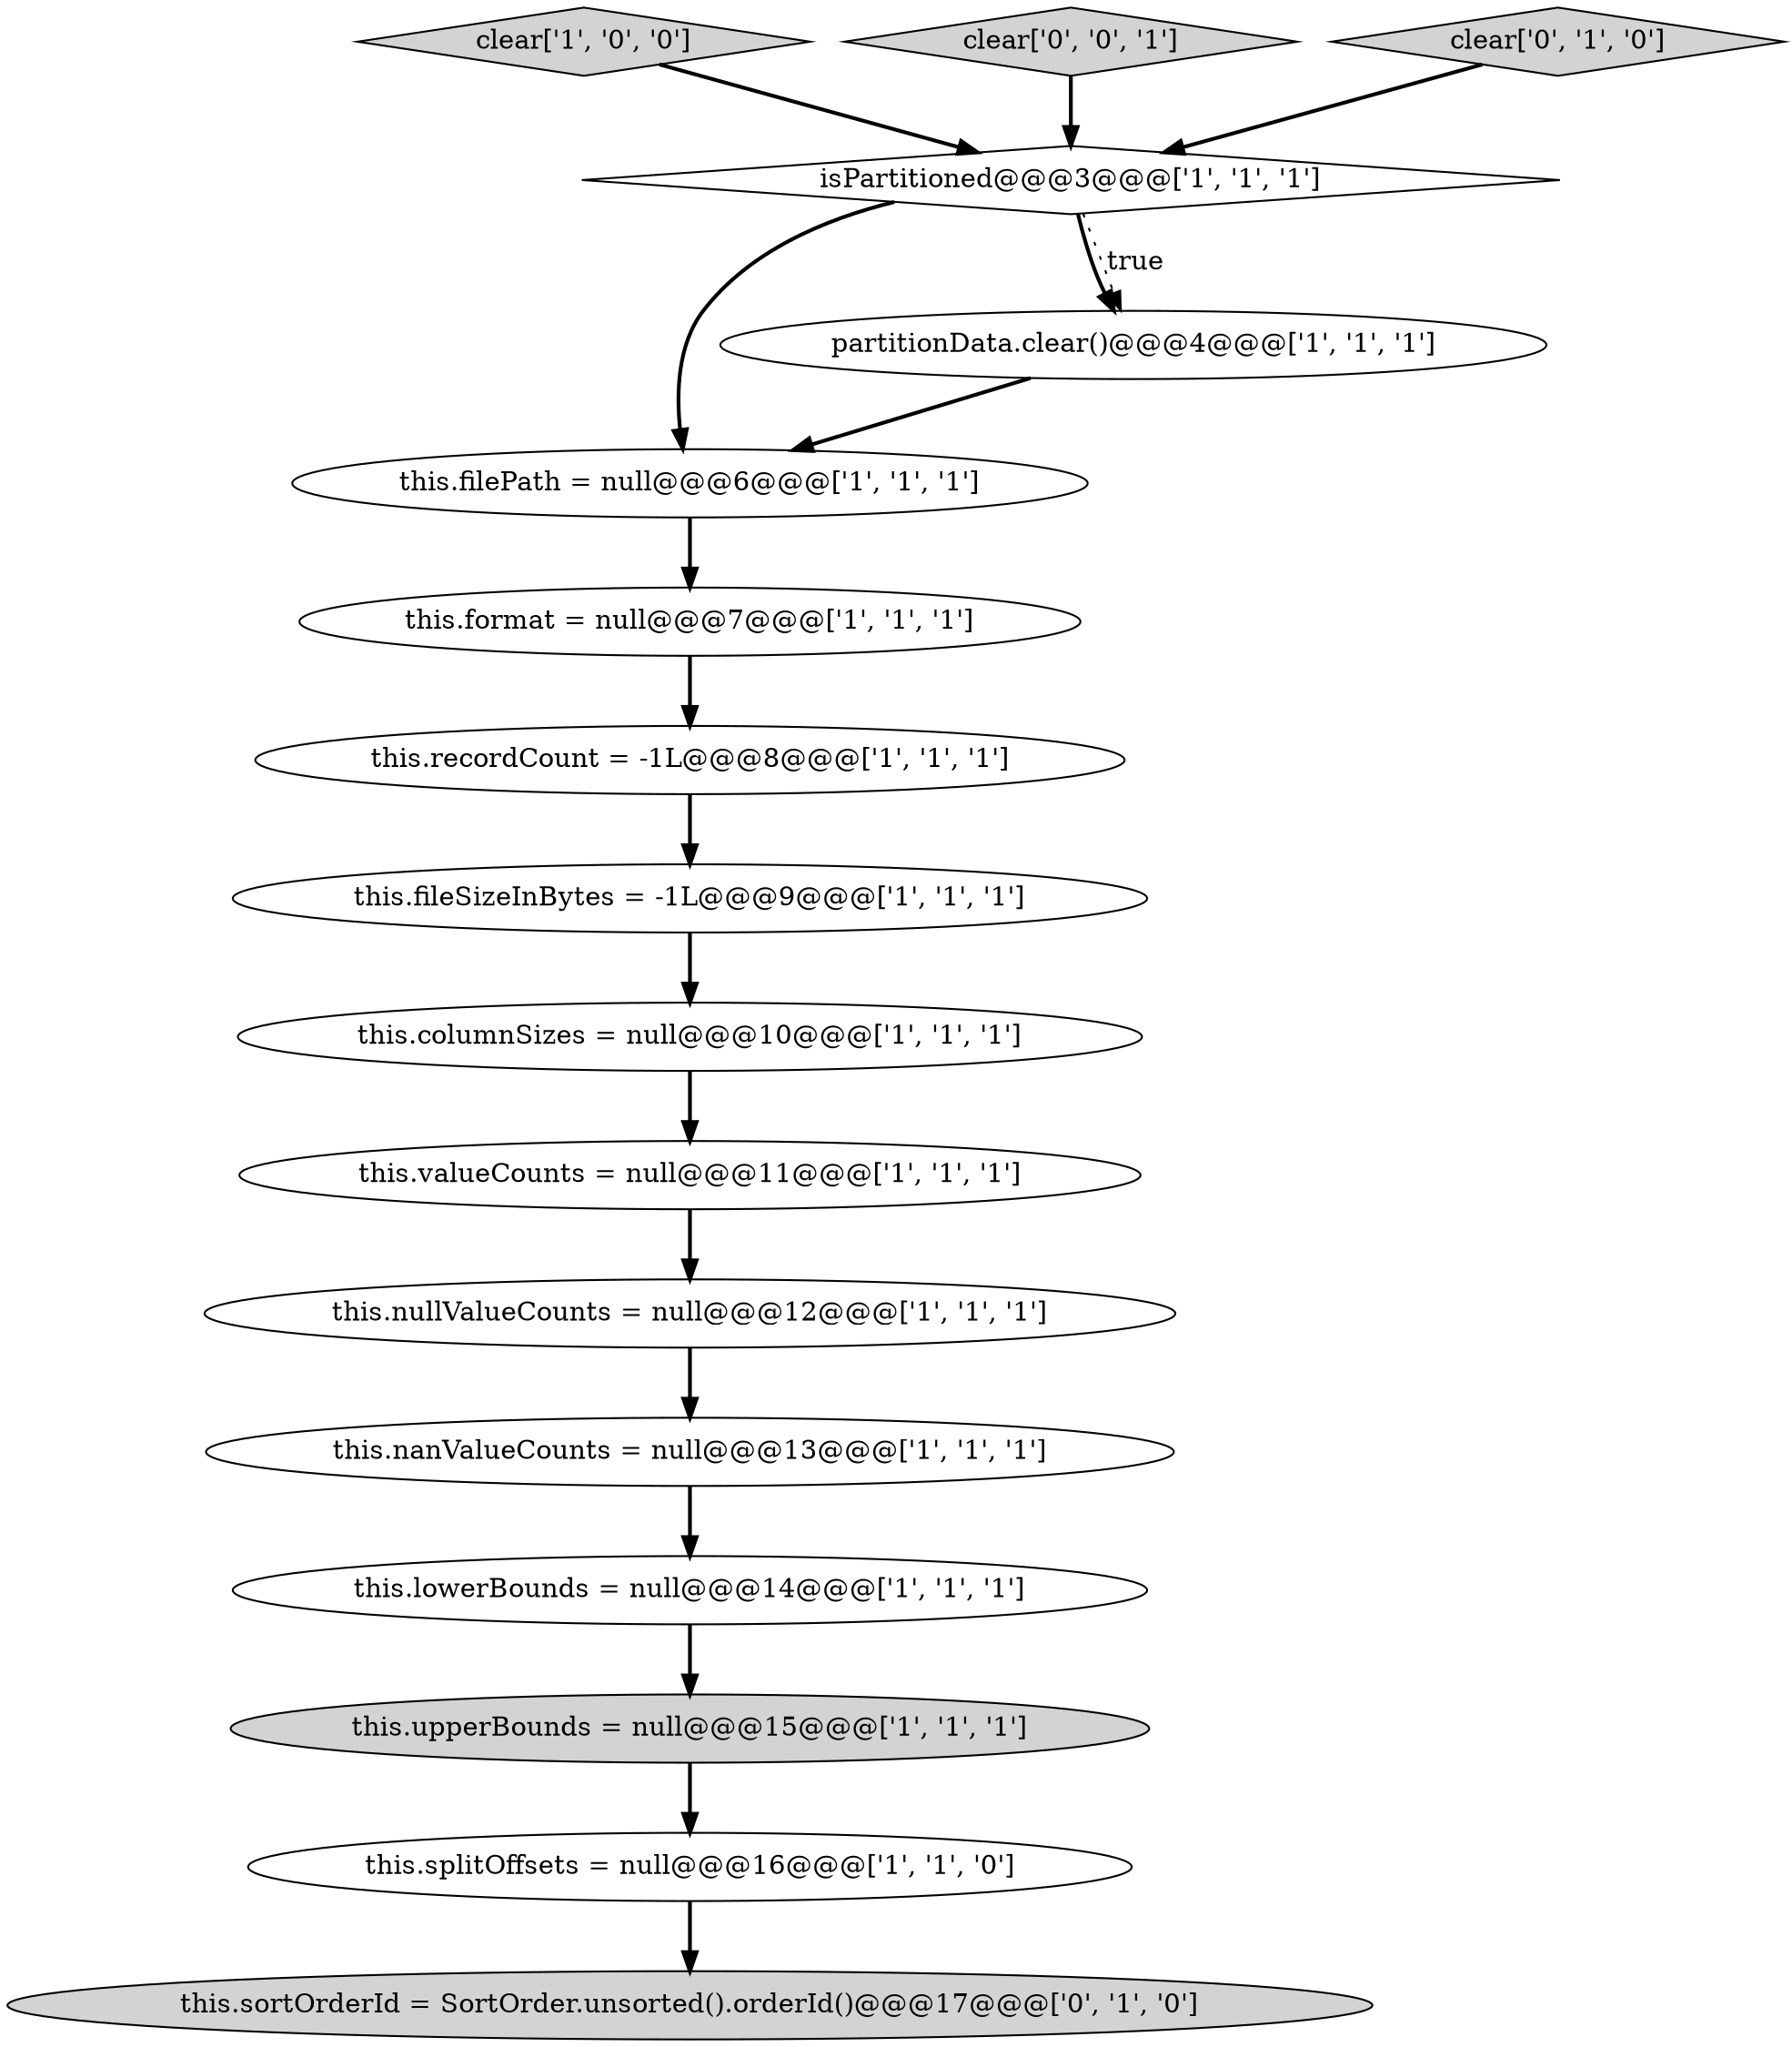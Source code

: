 digraph {
6 [style = filled, label = "clear['1', '0', '0']", fillcolor = lightgray, shape = diamond image = "AAA0AAABBB1BBB"];
12 [style = filled, label = "this.format = null@@@7@@@['1', '1', '1']", fillcolor = white, shape = ellipse image = "AAA0AAABBB1BBB"];
15 [style = filled, label = "this.sortOrderId = SortOrder.unsorted().orderId()@@@17@@@['0', '1', '0']", fillcolor = lightgray, shape = ellipse image = "AAA1AAABBB2BBB"];
0 [style = filled, label = "this.splitOffsets = null@@@16@@@['1', '1', '0']", fillcolor = white, shape = ellipse image = "AAA0AAABBB1BBB"];
9 [style = filled, label = "this.recordCount = -1L@@@8@@@['1', '1', '1']", fillcolor = white, shape = ellipse image = "AAA0AAABBB1BBB"];
4 [style = filled, label = "this.valueCounts = null@@@11@@@['1', '1', '1']", fillcolor = white, shape = ellipse image = "AAA0AAABBB1BBB"];
11 [style = filled, label = "isPartitioned@@@3@@@['1', '1', '1']", fillcolor = white, shape = diamond image = "AAA0AAABBB1BBB"];
16 [style = filled, label = "clear['0', '0', '1']", fillcolor = lightgray, shape = diamond image = "AAA0AAABBB3BBB"];
3 [style = filled, label = "this.columnSizes = null@@@10@@@['1', '1', '1']", fillcolor = white, shape = ellipse image = "AAA0AAABBB1BBB"];
13 [style = filled, label = "this.nanValueCounts = null@@@13@@@['1', '1', '1']", fillcolor = white, shape = ellipse image = "AAA0AAABBB1BBB"];
1 [style = filled, label = "this.fileSizeInBytes = -1L@@@9@@@['1', '1', '1']", fillcolor = white, shape = ellipse image = "AAA0AAABBB1BBB"];
7 [style = filled, label = "this.filePath = null@@@6@@@['1', '1', '1']", fillcolor = white, shape = ellipse image = "AAA0AAABBB1BBB"];
2 [style = filled, label = "this.nullValueCounts = null@@@12@@@['1', '1', '1']", fillcolor = white, shape = ellipse image = "AAA0AAABBB1BBB"];
5 [style = filled, label = "this.upperBounds = null@@@15@@@['1', '1', '1']", fillcolor = lightgray, shape = ellipse image = "AAA0AAABBB1BBB"];
14 [style = filled, label = "clear['0', '1', '0']", fillcolor = lightgray, shape = diamond image = "AAA0AAABBB2BBB"];
10 [style = filled, label = "partitionData.clear()@@@4@@@['1', '1', '1']", fillcolor = white, shape = ellipse image = "AAA0AAABBB1BBB"];
8 [style = filled, label = "this.lowerBounds = null@@@14@@@['1', '1', '1']", fillcolor = white, shape = ellipse image = "AAA0AAABBB1BBB"];
12->9 [style = bold, label=""];
6->11 [style = bold, label=""];
10->7 [style = bold, label=""];
5->0 [style = bold, label=""];
1->3 [style = bold, label=""];
11->10 [style = bold, label=""];
7->12 [style = bold, label=""];
13->8 [style = bold, label=""];
0->15 [style = bold, label=""];
8->5 [style = bold, label=""];
11->10 [style = dotted, label="true"];
9->1 [style = bold, label=""];
14->11 [style = bold, label=""];
16->11 [style = bold, label=""];
3->4 [style = bold, label=""];
4->2 [style = bold, label=""];
2->13 [style = bold, label=""];
11->7 [style = bold, label=""];
}
